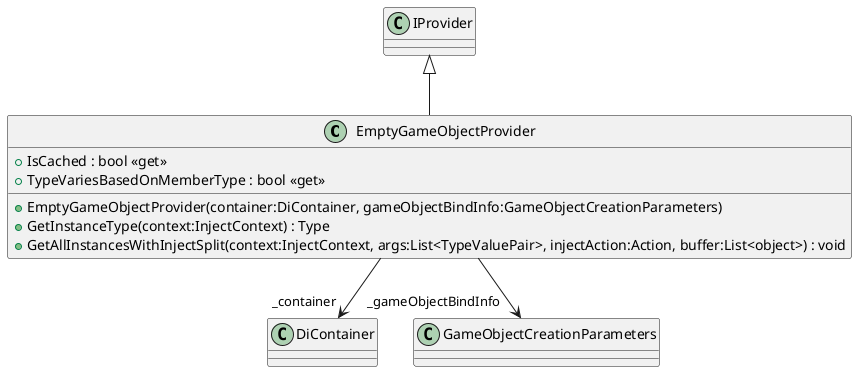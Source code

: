 @startuml
class EmptyGameObjectProvider {
    + EmptyGameObjectProvider(container:DiContainer, gameObjectBindInfo:GameObjectCreationParameters)
    + IsCached : bool <<get>>
    + TypeVariesBasedOnMemberType : bool <<get>>
    + GetInstanceType(context:InjectContext) : Type
    + GetAllInstancesWithInjectSplit(context:InjectContext, args:List<TypeValuePair>, injectAction:Action, buffer:List<object>) : void
}
IProvider <|-- EmptyGameObjectProvider
EmptyGameObjectProvider --> "_container" DiContainer
EmptyGameObjectProvider --> "_gameObjectBindInfo" GameObjectCreationParameters
@enduml
